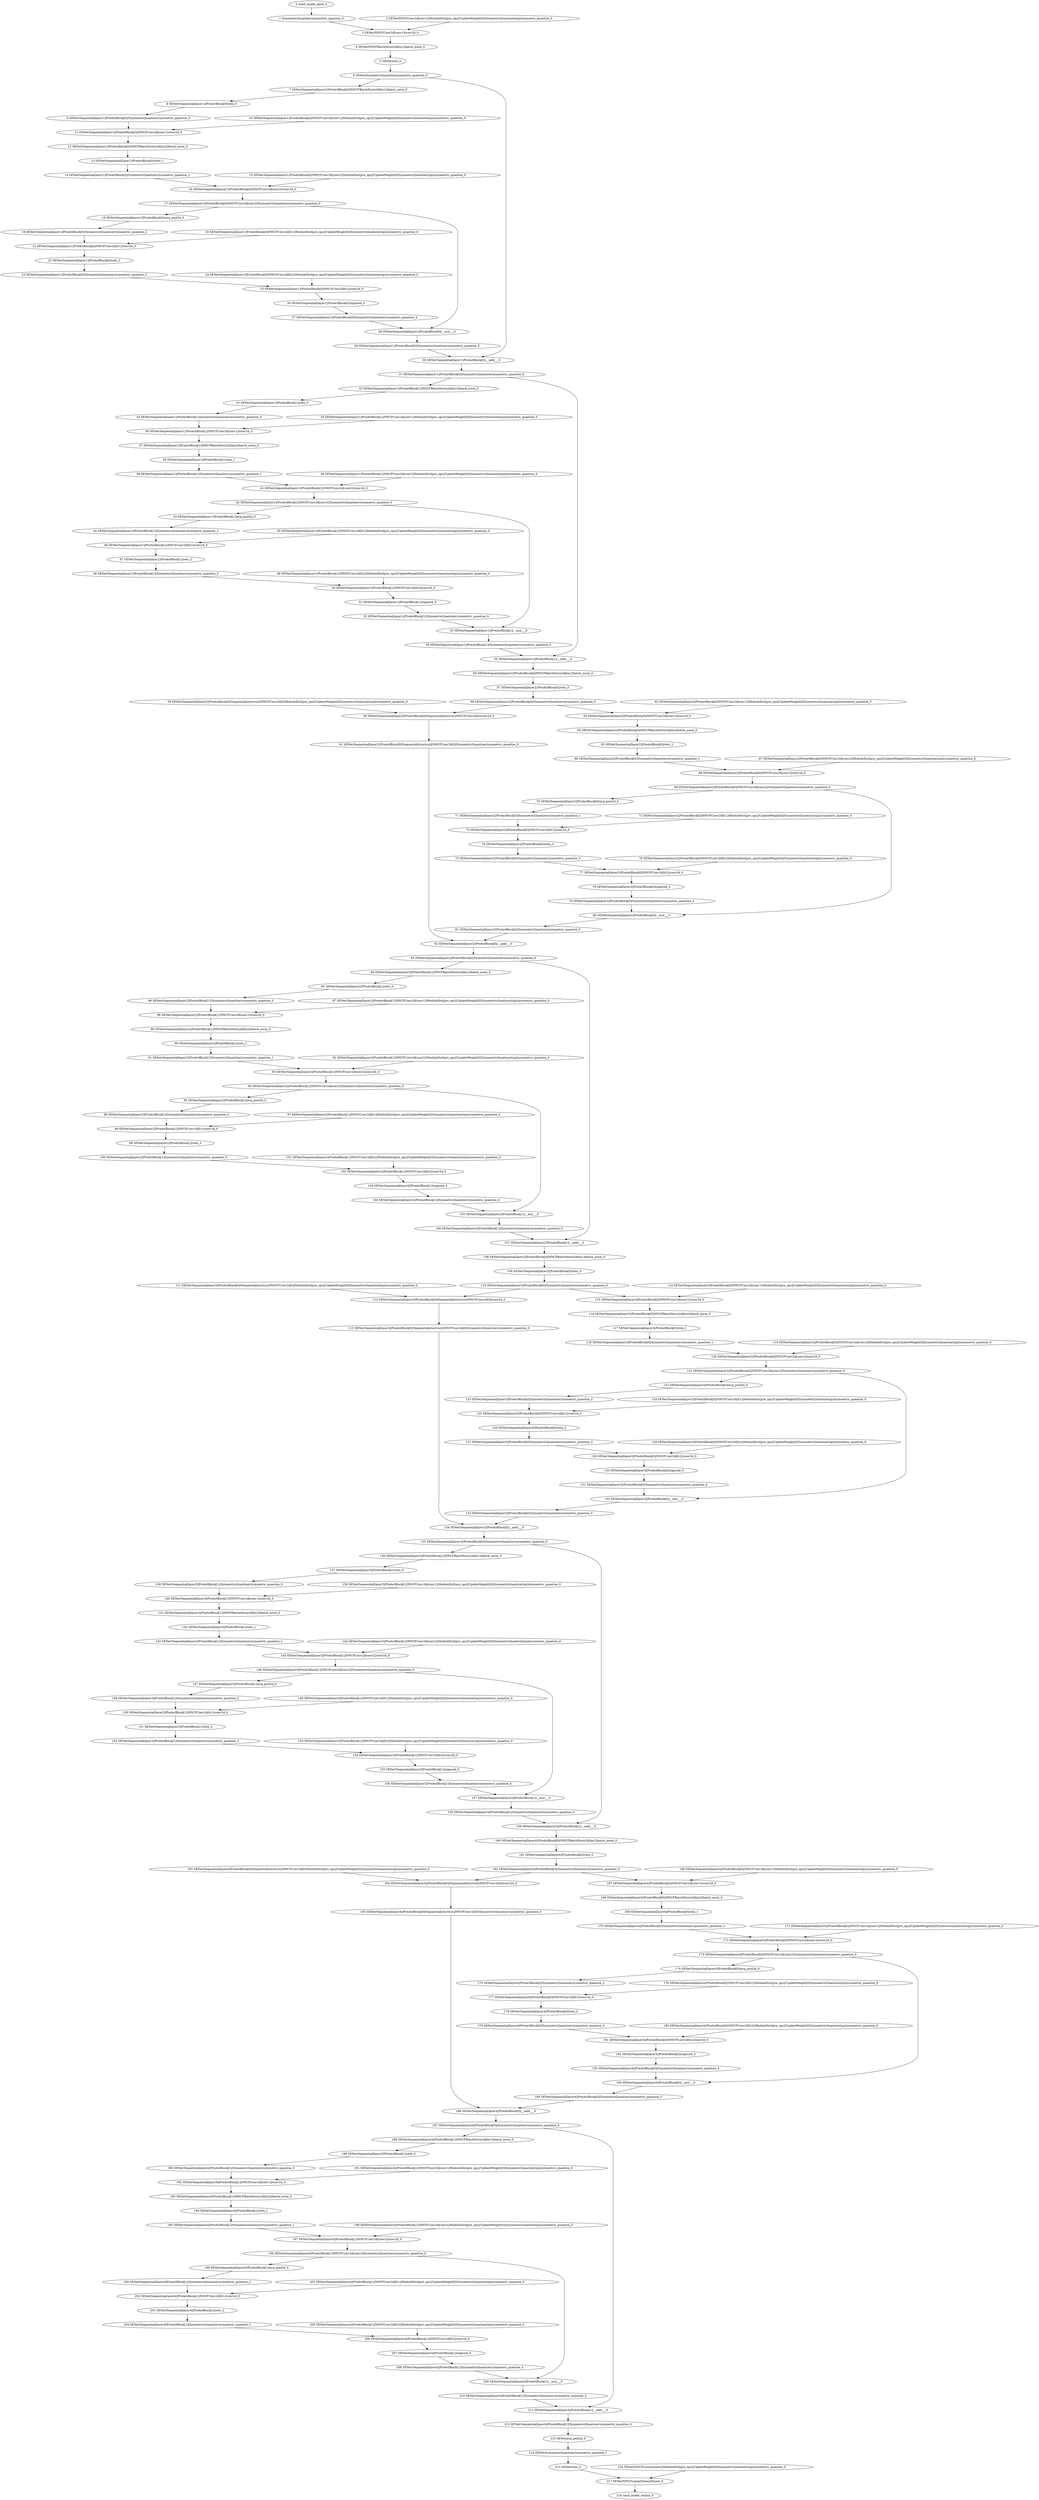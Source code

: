 strict digraph  {
"0 /nncf_model_input_0" [id=0, type=nncf_model_input];
"1 SymmetricQuantizer/symmetric_quantize_0" [id=1, type=symmetric_quantize];
"2 SENet/NNCFConv2d[conv1]/ModuleDict[pre_ops]/UpdateWeight[0]/SymmetricQuantizer[op]/symmetric_quantize_0" [id=2, type=symmetric_quantize];
"3 SENet/NNCFConv2d[conv1]/conv2d_0" [id=3, type=conv2d];
"4 SENet/NNCFBatchNorm2d[bn1]/batch_norm_0" [id=4, type=batch_norm];
"5 SENet/relu_0" [id=5, type=relu];
"6 SENet/SymmetricQuantizer/symmetric_quantize_0" [id=6, type=symmetric_quantize];
"7 SENet/Sequential[layer1]/PreActBlock[0]/NNCFBatchNorm2d[bn1]/batch_norm_0" [id=7, type=batch_norm];
"8 SENet/Sequential[layer1]/PreActBlock[0]/relu_0" [id=8, type=relu];
"9 SENet/Sequential[layer1]/PreActBlock[0]/SymmetricQuantizer/symmetric_quantize_0" [id=9, type=symmetric_quantize];
"10 SENet/Sequential[layer1]/PreActBlock[0]/NNCFConv2d[conv1]/ModuleDict[pre_ops]/UpdateWeight[0]/SymmetricQuantizer[op]/symmetric_quantize_0" [id=10, type=symmetric_quantize];
"11 SENet/Sequential[layer1]/PreActBlock[0]/NNCFConv2d[conv1]/conv2d_0" [id=11, type=conv2d];
"12 SENet/Sequential[layer1]/PreActBlock[0]/NNCFBatchNorm2d[bn2]/batch_norm_0" [id=12, type=batch_norm];
"13 SENet/Sequential[layer1]/PreActBlock[0]/relu_1" [id=13, type=relu];
"14 SENet/Sequential[layer1]/PreActBlock[0]/SymmetricQuantizer/symmetric_quantize_1" [id=14, type=symmetric_quantize];
"15 SENet/Sequential[layer1]/PreActBlock[0]/NNCFConv2d[conv2]/ModuleDict[pre_ops]/UpdateWeight[0]/SymmetricQuantizer[op]/symmetric_quantize_0" [id=15, type=symmetric_quantize];
"16 SENet/Sequential[layer1]/PreActBlock[0]/NNCFConv2d[conv2]/conv2d_0" [id=16, type=conv2d];
"17 SENet/Sequential[layer1]/PreActBlock[0]/NNCFConv2d[conv2]/SymmetricQuantizer/symmetric_quantize_0" [id=17, type=symmetric_quantize];
"18 SENet/Sequential[layer1]/PreActBlock[0]/avg_pool2d_0" [id=18, type=avg_pool2d];
"19 SENet/Sequential[layer1]/PreActBlock[0]/SymmetricQuantizer/symmetric_quantize_2" [id=19, type=symmetric_quantize];
"20 SENet/Sequential[layer1]/PreActBlock[0]/NNCFConv2d[fc1]/ModuleDict[pre_ops]/UpdateWeight[0]/SymmetricQuantizer[op]/symmetric_quantize_0" [id=20, type=symmetric_quantize];
"21 SENet/Sequential[layer1]/PreActBlock[0]/NNCFConv2d[fc1]/conv2d_0" [id=21, type=conv2d];
"22 SENet/Sequential[layer1]/PreActBlock[0]/relu_2" [id=22, type=relu];
"23 SENet/Sequential[layer1]/PreActBlock[0]/SymmetricQuantizer/symmetric_quantize_3" [id=23, type=symmetric_quantize];
"24 SENet/Sequential[layer1]/PreActBlock[0]/NNCFConv2d[fc2]/ModuleDict[pre_ops]/UpdateWeight[0]/SymmetricQuantizer[op]/symmetric_quantize_0" [id=24, type=symmetric_quantize];
"25 SENet/Sequential[layer1]/PreActBlock[0]/NNCFConv2d[fc2]/conv2d_0" [id=25, type=conv2d];
"26 SENet/Sequential[layer1]/PreActBlock[0]/sigmoid_0" [id=26, type=sigmoid];
"27 SENet/Sequential[layer1]/PreActBlock[0]/SymmetricQuantizer/symmetric_quantize_4" [id=27, type=symmetric_quantize];
"28 SENet/Sequential[layer1]/PreActBlock[0]/__mul___0" [id=28, type=__mul__];
"29 SENet/Sequential[layer1]/PreActBlock[0]/SymmetricQuantizer/symmetric_quantize_5" [id=29, type=symmetric_quantize];
"30 SENet/Sequential[layer1]/PreActBlock[0]/__iadd___0" [id=30, type=__iadd__];
"31 SENet/Sequential[layer1]/PreActBlock[0]/SymmetricQuantizer/symmetric_quantize_6" [id=31, type=symmetric_quantize];
"32 SENet/Sequential[layer1]/PreActBlock[1]/NNCFBatchNorm2d[bn1]/batch_norm_0" [id=32, type=batch_norm];
"33 SENet/Sequential[layer1]/PreActBlock[1]/relu_0" [id=33, type=relu];
"34 SENet/Sequential[layer1]/PreActBlock[1]/SymmetricQuantizer/symmetric_quantize_0" [id=34, type=symmetric_quantize];
"35 SENet/Sequential[layer1]/PreActBlock[1]/NNCFConv2d[conv1]/ModuleDict[pre_ops]/UpdateWeight[0]/SymmetricQuantizer[op]/symmetric_quantize_0" [id=35, type=symmetric_quantize];
"36 SENet/Sequential[layer1]/PreActBlock[1]/NNCFConv2d[conv1]/conv2d_0" [id=36, type=conv2d];
"37 SENet/Sequential[layer1]/PreActBlock[1]/NNCFBatchNorm2d[bn2]/batch_norm_0" [id=37, type=batch_norm];
"38 SENet/Sequential[layer1]/PreActBlock[1]/relu_1" [id=38, type=relu];
"39 SENet/Sequential[layer1]/PreActBlock[1]/SymmetricQuantizer/symmetric_quantize_1" [id=39, type=symmetric_quantize];
"40 SENet/Sequential[layer1]/PreActBlock[1]/NNCFConv2d[conv2]/ModuleDict[pre_ops]/UpdateWeight[0]/SymmetricQuantizer[op]/symmetric_quantize_0" [id=40, type=symmetric_quantize];
"41 SENet/Sequential[layer1]/PreActBlock[1]/NNCFConv2d[conv2]/conv2d_0" [id=41, type=conv2d];
"42 SENet/Sequential[layer1]/PreActBlock[1]/NNCFConv2d[conv2]/SymmetricQuantizer/symmetric_quantize_0" [id=42, type=symmetric_quantize];
"43 SENet/Sequential[layer1]/PreActBlock[1]/avg_pool2d_0" [id=43, type=avg_pool2d];
"44 SENet/Sequential[layer1]/PreActBlock[1]/SymmetricQuantizer/symmetric_quantize_2" [id=44, type=symmetric_quantize];
"45 SENet/Sequential[layer1]/PreActBlock[1]/NNCFConv2d[fc1]/ModuleDict[pre_ops]/UpdateWeight[0]/SymmetricQuantizer[op]/symmetric_quantize_0" [id=45, type=symmetric_quantize];
"46 SENet/Sequential[layer1]/PreActBlock[1]/NNCFConv2d[fc1]/conv2d_0" [id=46, type=conv2d];
"47 SENet/Sequential[layer1]/PreActBlock[1]/relu_2" [id=47, type=relu];
"48 SENet/Sequential[layer1]/PreActBlock[1]/SymmetricQuantizer/symmetric_quantize_3" [id=48, type=symmetric_quantize];
"49 SENet/Sequential[layer1]/PreActBlock[1]/NNCFConv2d[fc2]/ModuleDict[pre_ops]/UpdateWeight[0]/SymmetricQuantizer[op]/symmetric_quantize_0" [id=49, type=symmetric_quantize];
"50 SENet/Sequential[layer1]/PreActBlock[1]/NNCFConv2d[fc2]/conv2d_0" [id=50, type=conv2d];
"51 SENet/Sequential[layer1]/PreActBlock[1]/sigmoid_0" [id=51, type=sigmoid];
"52 SENet/Sequential[layer1]/PreActBlock[1]/SymmetricQuantizer/symmetric_quantize_4" [id=52, type=symmetric_quantize];
"53 SENet/Sequential[layer1]/PreActBlock[1]/__mul___0" [id=53, type=__mul__];
"54 SENet/Sequential[layer1]/PreActBlock[1]/SymmetricQuantizer/symmetric_quantize_5" [id=54, type=symmetric_quantize];
"55 SENet/Sequential[layer1]/PreActBlock[1]/__iadd___0" [id=55, type=__iadd__];
"56 SENet/Sequential[layer2]/PreActBlock[0]/NNCFBatchNorm2d[bn1]/batch_norm_0" [id=56, type=batch_norm];
"57 SENet/Sequential[layer2]/PreActBlock[0]/relu_0" [id=57, type=relu];
"58 SENet/Sequential[layer2]/PreActBlock[0]/SymmetricQuantizer/symmetric_quantize_0" [id=58, type=symmetric_quantize];
"59 SENet/Sequential[layer2]/PreActBlock[0]/Sequential[shortcut]/NNCFConv2d[0]/ModuleDict[pre_ops]/UpdateWeight[0]/SymmetricQuantizer[op]/symmetric_quantize_0" [id=59, type=symmetric_quantize];
"60 SENet/Sequential[layer2]/PreActBlock[0]/Sequential[shortcut]/NNCFConv2d[0]/conv2d_0" [id=60, type=conv2d];
"61 SENet/Sequential[layer2]/PreActBlock[0]/Sequential[shortcut]/NNCFConv2d[0]/SymmetricQuantizer/symmetric_quantize_0" [id=61, type=symmetric_quantize];
"62 SENet/Sequential[layer2]/PreActBlock[0]/NNCFConv2d[conv1]/ModuleDict[pre_ops]/UpdateWeight[0]/SymmetricQuantizer[op]/symmetric_quantize_0" [id=62, type=symmetric_quantize];
"63 SENet/Sequential[layer2]/PreActBlock[0]/NNCFConv2d[conv1]/conv2d_0" [id=63, type=conv2d];
"64 SENet/Sequential[layer2]/PreActBlock[0]/NNCFBatchNorm2d[bn2]/batch_norm_0" [id=64, type=batch_norm];
"65 SENet/Sequential[layer2]/PreActBlock[0]/relu_1" [id=65, type=relu];
"66 SENet/Sequential[layer2]/PreActBlock[0]/SymmetricQuantizer/symmetric_quantize_1" [id=66, type=symmetric_quantize];
"67 SENet/Sequential[layer2]/PreActBlock[0]/NNCFConv2d[conv2]/ModuleDict[pre_ops]/UpdateWeight[0]/SymmetricQuantizer[op]/symmetric_quantize_0" [id=67, type=symmetric_quantize];
"68 SENet/Sequential[layer2]/PreActBlock[0]/NNCFConv2d[conv2]/conv2d_0" [id=68, type=conv2d];
"69 SENet/Sequential[layer2]/PreActBlock[0]/NNCFConv2d[conv2]/SymmetricQuantizer/symmetric_quantize_0" [id=69, type=symmetric_quantize];
"70 SENet/Sequential[layer2]/PreActBlock[0]/avg_pool2d_0" [id=70, type=avg_pool2d];
"71 SENet/Sequential[layer2]/PreActBlock[0]/SymmetricQuantizer/symmetric_quantize_2" [id=71, type=symmetric_quantize];
"72 SENet/Sequential[layer2]/PreActBlock[0]/NNCFConv2d[fc1]/ModuleDict[pre_ops]/UpdateWeight[0]/SymmetricQuantizer[op]/symmetric_quantize_0" [id=72, type=symmetric_quantize];
"73 SENet/Sequential[layer2]/PreActBlock[0]/NNCFConv2d[fc1]/conv2d_0" [id=73, type=conv2d];
"74 SENet/Sequential[layer2]/PreActBlock[0]/relu_2" [id=74, type=relu];
"75 SENet/Sequential[layer2]/PreActBlock[0]/SymmetricQuantizer/symmetric_quantize_3" [id=75, type=symmetric_quantize];
"76 SENet/Sequential[layer2]/PreActBlock[0]/NNCFConv2d[fc2]/ModuleDict[pre_ops]/UpdateWeight[0]/SymmetricQuantizer[op]/symmetric_quantize_0" [id=76, type=symmetric_quantize];
"77 SENet/Sequential[layer2]/PreActBlock[0]/NNCFConv2d[fc2]/conv2d_0" [id=77, type=conv2d];
"78 SENet/Sequential[layer2]/PreActBlock[0]/sigmoid_0" [id=78, type=sigmoid];
"79 SENet/Sequential[layer2]/PreActBlock[0]/SymmetricQuantizer/symmetric_quantize_4" [id=79, type=symmetric_quantize];
"80 SENet/Sequential[layer2]/PreActBlock[0]/__mul___0" [id=80, type=__mul__];
"81 SENet/Sequential[layer2]/PreActBlock[0]/SymmetricQuantizer/symmetric_quantize_5" [id=81, type=symmetric_quantize];
"82 SENet/Sequential[layer2]/PreActBlock[0]/__iadd___0" [id=82, type=__iadd__];
"83 SENet/Sequential[layer2]/PreActBlock[0]/SymmetricQuantizer/symmetric_quantize_6" [id=83, type=symmetric_quantize];
"84 SENet/Sequential[layer2]/PreActBlock[1]/NNCFBatchNorm2d[bn1]/batch_norm_0" [id=84, type=batch_norm];
"85 SENet/Sequential[layer2]/PreActBlock[1]/relu_0" [id=85, type=relu];
"86 SENet/Sequential[layer2]/PreActBlock[1]/SymmetricQuantizer/symmetric_quantize_0" [id=86, type=symmetric_quantize];
"87 SENet/Sequential[layer2]/PreActBlock[1]/NNCFConv2d[conv1]/ModuleDict[pre_ops]/UpdateWeight[0]/SymmetricQuantizer[op]/symmetric_quantize_0" [id=87, type=symmetric_quantize];
"88 SENet/Sequential[layer2]/PreActBlock[1]/NNCFConv2d[conv1]/conv2d_0" [id=88, type=conv2d];
"89 SENet/Sequential[layer2]/PreActBlock[1]/NNCFBatchNorm2d[bn2]/batch_norm_0" [id=89, type=batch_norm];
"90 SENet/Sequential[layer2]/PreActBlock[1]/relu_1" [id=90, type=relu];
"91 SENet/Sequential[layer2]/PreActBlock[1]/SymmetricQuantizer/symmetric_quantize_1" [id=91, type=symmetric_quantize];
"92 SENet/Sequential[layer2]/PreActBlock[1]/NNCFConv2d[conv2]/ModuleDict[pre_ops]/UpdateWeight[0]/SymmetricQuantizer[op]/symmetric_quantize_0" [id=92, type=symmetric_quantize];
"93 SENet/Sequential[layer2]/PreActBlock[1]/NNCFConv2d[conv2]/conv2d_0" [id=93, type=conv2d];
"94 SENet/Sequential[layer2]/PreActBlock[1]/NNCFConv2d[conv2]/SymmetricQuantizer/symmetric_quantize_0" [id=94, type=symmetric_quantize];
"95 SENet/Sequential[layer2]/PreActBlock[1]/avg_pool2d_0" [id=95, type=avg_pool2d];
"96 SENet/Sequential[layer2]/PreActBlock[1]/SymmetricQuantizer/symmetric_quantize_2" [id=96, type=symmetric_quantize];
"97 SENet/Sequential[layer2]/PreActBlock[1]/NNCFConv2d[fc1]/ModuleDict[pre_ops]/UpdateWeight[0]/SymmetricQuantizer[op]/symmetric_quantize_0" [id=97, type=symmetric_quantize];
"98 SENet/Sequential[layer2]/PreActBlock[1]/NNCFConv2d[fc1]/conv2d_0" [id=98, type=conv2d];
"99 SENet/Sequential[layer2]/PreActBlock[1]/relu_2" [id=99, type=relu];
"100 SENet/Sequential[layer2]/PreActBlock[1]/SymmetricQuantizer/symmetric_quantize_3" [id=100, type=symmetric_quantize];
"101 SENet/Sequential[layer2]/PreActBlock[1]/NNCFConv2d[fc2]/ModuleDict[pre_ops]/UpdateWeight[0]/SymmetricQuantizer[op]/symmetric_quantize_0" [id=101, type=symmetric_quantize];
"102 SENet/Sequential[layer2]/PreActBlock[1]/NNCFConv2d[fc2]/conv2d_0" [id=102, type=conv2d];
"103 SENet/Sequential[layer2]/PreActBlock[1]/sigmoid_0" [id=103, type=sigmoid];
"104 SENet/Sequential[layer2]/PreActBlock[1]/SymmetricQuantizer/symmetric_quantize_4" [id=104, type=symmetric_quantize];
"105 SENet/Sequential[layer2]/PreActBlock[1]/__mul___0" [id=105, type=__mul__];
"106 SENet/Sequential[layer2]/PreActBlock[1]/SymmetricQuantizer/symmetric_quantize_5" [id=106, type=symmetric_quantize];
"107 SENet/Sequential[layer2]/PreActBlock[1]/__iadd___0" [id=107, type=__iadd__];
"108 SENet/Sequential[layer3]/PreActBlock[0]/NNCFBatchNorm2d[bn1]/batch_norm_0" [id=108, type=batch_norm];
"109 SENet/Sequential[layer3]/PreActBlock[0]/relu_0" [id=109, type=relu];
"110 SENet/Sequential[layer3]/PreActBlock[0]/SymmetricQuantizer/symmetric_quantize_0" [id=110, type=symmetric_quantize];
"111 SENet/Sequential[layer3]/PreActBlock[0]/Sequential[shortcut]/NNCFConv2d[0]/ModuleDict[pre_ops]/UpdateWeight[0]/SymmetricQuantizer[op]/symmetric_quantize_0" [id=111, type=symmetric_quantize];
"112 SENet/Sequential[layer3]/PreActBlock[0]/Sequential[shortcut]/NNCFConv2d[0]/conv2d_0" [id=112, type=conv2d];
"113 SENet/Sequential[layer3]/PreActBlock[0]/Sequential[shortcut]/NNCFConv2d[0]/SymmetricQuantizer/symmetric_quantize_0" [id=113, type=symmetric_quantize];
"114 SENet/Sequential[layer3]/PreActBlock[0]/NNCFConv2d[conv1]/ModuleDict[pre_ops]/UpdateWeight[0]/SymmetricQuantizer[op]/symmetric_quantize_0" [id=114, type=symmetric_quantize];
"115 SENet/Sequential[layer3]/PreActBlock[0]/NNCFConv2d[conv1]/conv2d_0" [id=115, type=conv2d];
"116 SENet/Sequential[layer3]/PreActBlock[0]/NNCFBatchNorm2d[bn2]/batch_norm_0" [id=116, type=batch_norm];
"117 SENet/Sequential[layer3]/PreActBlock[0]/relu_1" [id=117, type=relu];
"118 SENet/Sequential[layer3]/PreActBlock[0]/SymmetricQuantizer/symmetric_quantize_1" [id=118, type=symmetric_quantize];
"119 SENet/Sequential[layer3]/PreActBlock[0]/NNCFConv2d[conv2]/ModuleDict[pre_ops]/UpdateWeight[0]/SymmetricQuantizer[op]/symmetric_quantize_0" [id=119, type=symmetric_quantize];
"120 SENet/Sequential[layer3]/PreActBlock[0]/NNCFConv2d[conv2]/conv2d_0" [id=120, type=conv2d];
"121 SENet/Sequential[layer3]/PreActBlock[0]/NNCFConv2d[conv2]/SymmetricQuantizer/symmetric_quantize_0" [id=121, type=symmetric_quantize];
"122 SENet/Sequential[layer3]/PreActBlock[0]/avg_pool2d_0" [id=122, type=avg_pool2d];
"123 SENet/Sequential[layer3]/PreActBlock[0]/SymmetricQuantizer/symmetric_quantize_2" [id=123, type=symmetric_quantize];
"124 SENet/Sequential[layer3]/PreActBlock[0]/NNCFConv2d[fc1]/ModuleDict[pre_ops]/UpdateWeight[0]/SymmetricQuantizer[op]/symmetric_quantize_0" [id=124, type=symmetric_quantize];
"125 SENet/Sequential[layer3]/PreActBlock[0]/NNCFConv2d[fc1]/conv2d_0" [id=125, type=conv2d];
"126 SENet/Sequential[layer3]/PreActBlock[0]/relu_2" [id=126, type=relu];
"127 SENet/Sequential[layer3]/PreActBlock[0]/SymmetricQuantizer/symmetric_quantize_3" [id=127, type=symmetric_quantize];
"128 SENet/Sequential[layer3]/PreActBlock[0]/NNCFConv2d[fc2]/ModuleDict[pre_ops]/UpdateWeight[0]/SymmetricQuantizer[op]/symmetric_quantize_0" [id=128, type=symmetric_quantize];
"129 SENet/Sequential[layer3]/PreActBlock[0]/NNCFConv2d[fc2]/conv2d_0" [id=129, type=conv2d];
"130 SENet/Sequential[layer3]/PreActBlock[0]/sigmoid_0" [id=130, type=sigmoid];
"131 SENet/Sequential[layer3]/PreActBlock[0]/SymmetricQuantizer/symmetric_quantize_4" [id=131, type=symmetric_quantize];
"132 SENet/Sequential[layer3]/PreActBlock[0]/__mul___0" [id=132, type=__mul__];
"133 SENet/Sequential[layer3]/PreActBlock[0]/SymmetricQuantizer/symmetric_quantize_5" [id=133, type=symmetric_quantize];
"134 SENet/Sequential[layer3]/PreActBlock[0]/__iadd___0" [id=134, type=__iadd__];
"135 SENet/Sequential[layer3]/PreActBlock[0]/SymmetricQuantizer/symmetric_quantize_6" [id=135, type=symmetric_quantize];
"136 SENet/Sequential[layer3]/PreActBlock[1]/NNCFBatchNorm2d[bn1]/batch_norm_0" [id=136, type=batch_norm];
"137 SENet/Sequential[layer3]/PreActBlock[1]/relu_0" [id=137, type=relu];
"138 SENet/Sequential[layer3]/PreActBlock[1]/SymmetricQuantizer/symmetric_quantize_0" [id=138, type=symmetric_quantize];
"139 SENet/Sequential[layer3]/PreActBlock[1]/NNCFConv2d[conv1]/ModuleDict[pre_ops]/UpdateWeight[0]/SymmetricQuantizer[op]/symmetric_quantize_0" [id=139, type=symmetric_quantize];
"140 SENet/Sequential[layer3]/PreActBlock[1]/NNCFConv2d[conv1]/conv2d_0" [id=140, type=conv2d];
"141 SENet/Sequential[layer3]/PreActBlock[1]/NNCFBatchNorm2d[bn2]/batch_norm_0" [id=141, type=batch_norm];
"142 SENet/Sequential[layer3]/PreActBlock[1]/relu_1" [id=142, type=relu];
"143 SENet/Sequential[layer3]/PreActBlock[1]/SymmetricQuantizer/symmetric_quantize_1" [id=143, type=symmetric_quantize];
"144 SENet/Sequential[layer3]/PreActBlock[1]/NNCFConv2d[conv2]/ModuleDict[pre_ops]/UpdateWeight[0]/SymmetricQuantizer[op]/symmetric_quantize_0" [id=144, type=symmetric_quantize];
"145 SENet/Sequential[layer3]/PreActBlock[1]/NNCFConv2d[conv2]/conv2d_0" [id=145, type=conv2d];
"146 SENet/Sequential[layer3]/PreActBlock[1]/NNCFConv2d[conv2]/SymmetricQuantizer/symmetric_quantize_0" [id=146, type=symmetric_quantize];
"147 SENet/Sequential[layer3]/PreActBlock[1]/avg_pool2d_0" [id=147, type=avg_pool2d];
"148 SENet/Sequential[layer3]/PreActBlock[1]/SymmetricQuantizer/symmetric_quantize_2" [id=148, type=symmetric_quantize];
"149 SENet/Sequential[layer3]/PreActBlock[1]/NNCFConv2d[fc1]/ModuleDict[pre_ops]/UpdateWeight[0]/SymmetricQuantizer[op]/symmetric_quantize_0" [id=149, type=symmetric_quantize];
"150 SENet/Sequential[layer3]/PreActBlock[1]/NNCFConv2d[fc1]/conv2d_0" [id=150, type=conv2d];
"151 SENet/Sequential[layer3]/PreActBlock[1]/relu_2" [id=151, type=relu];
"152 SENet/Sequential[layer3]/PreActBlock[1]/SymmetricQuantizer/symmetric_quantize_3" [id=152, type=symmetric_quantize];
"153 SENet/Sequential[layer3]/PreActBlock[1]/NNCFConv2d[fc2]/ModuleDict[pre_ops]/UpdateWeight[0]/SymmetricQuantizer[op]/symmetric_quantize_0" [id=153, type=symmetric_quantize];
"154 SENet/Sequential[layer3]/PreActBlock[1]/NNCFConv2d[fc2]/conv2d_0" [id=154, type=conv2d];
"155 SENet/Sequential[layer3]/PreActBlock[1]/sigmoid_0" [id=155, type=sigmoid];
"156 SENet/Sequential[layer3]/PreActBlock[1]/SymmetricQuantizer/symmetric_quantize_4" [id=156, type=symmetric_quantize];
"157 SENet/Sequential[layer3]/PreActBlock[1]/__mul___0" [id=157, type=__mul__];
"158 SENet/Sequential[layer3]/PreActBlock[1]/SymmetricQuantizer/symmetric_quantize_5" [id=158, type=symmetric_quantize];
"159 SENet/Sequential[layer3]/PreActBlock[1]/__iadd___0" [id=159, type=__iadd__];
"160 SENet/Sequential[layer4]/PreActBlock[0]/NNCFBatchNorm2d[bn1]/batch_norm_0" [id=160, type=batch_norm];
"161 SENet/Sequential[layer4]/PreActBlock[0]/relu_0" [id=161, type=relu];
"162 SENet/Sequential[layer4]/PreActBlock[0]/SymmetricQuantizer/symmetric_quantize_0" [id=162, type=symmetric_quantize];
"163 SENet/Sequential[layer4]/PreActBlock[0]/Sequential[shortcut]/NNCFConv2d[0]/ModuleDict[pre_ops]/UpdateWeight[0]/SymmetricQuantizer[op]/symmetric_quantize_0" [id=163, type=symmetric_quantize];
"164 SENet/Sequential[layer4]/PreActBlock[0]/Sequential[shortcut]/NNCFConv2d[0]/conv2d_0" [id=164, type=conv2d];
"165 SENet/Sequential[layer4]/PreActBlock[0]/Sequential[shortcut]/NNCFConv2d[0]/SymmetricQuantizer/symmetric_quantize_0" [id=165, type=symmetric_quantize];
"166 SENet/Sequential[layer4]/PreActBlock[0]/NNCFConv2d[conv1]/ModuleDict[pre_ops]/UpdateWeight[0]/SymmetricQuantizer[op]/symmetric_quantize_0" [id=166, type=symmetric_quantize];
"167 SENet/Sequential[layer4]/PreActBlock[0]/NNCFConv2d[conv1]/conv2d_0" [id=167, type=conv2d];
"168 SENet/Sequential[layer4]/PreActBlock[0]/NNCFBatchNorm2d[bn2]/batch_norm_0" [id=168, type=batch_norm];
"169 SENet/Sequential[layer4]/PreActBlock[0]/relu_1" [id=169, type=relu];
"170 SENet/Sequential[layer4]/PreActBlock[0]/SymmetricQuantizer/symmetric_quantize_1" [id=170, type=symmetric_quantize];
"171 SENet/Sequential[layer4]/PreActBlock[0]/NNCFConv2d[conv2]/ModuleDict[pre_ops]/UpdateWeight[0]/SymmetricQuantizer[op]/symmetric_quantize_0" [id=171, type=symmetric_quantize];
"172 SENet/Sequential[layer4]/PreActBlock[0]/NNCFConv2d[conv2]/conv2d_0" [id=172, type=conv2d];
"173 SENet/Sequential[layer4]/PreActBlock[0]/NNCFConv2d[conv2]/SymmetricQuantizer/symmetric_quantize_0" [id=173, type=symmetric_quantize];
"174 SENet/Sequential[layer4]/PreActBlock[0]/avg_pool2d_0" [id=174, type=avg_pool2d];
"175 SENet/Sequential[layer4]/PreActBlock[0]/SymmetricQuantizer/symmetric_quantize_2" [id=175, type=symmetric_quantize];
"176 SENet/Sequential[layer4]/PreActBlock[0]/NNCFConv2d[fc1]/ModuleDict[pre_ops]/UpdateWeight[0]/SymmetricQuantizer[op]/symmetric_quantize_0" [id=176, type=symmetric_quantize];
"177 SENet/Sequential[layer4]/PreActBlock[0]/NNCFConv2d[fc1]/conv2d_0" [id=177, type=conv2d];
"178 SENet/Sequential[layer4]/PreActBlock[0]/relu_2" [id=178, type=relu];
"179 SENet/Sequential[layer4]/PreActBlock[0]/SymmetricQuantizer/symmetric_quantize_3" [id=179, type=symmetric_quantize];
"180 SENet/Sequential[layer4]/PreActBlock[0]/NNCFConv2d[fc2]/ModuleDict[pre_ops]/UpdateWeight[0]/SymmetricQuantizer[op]/symmetric_quantize_0" [id=180, type=symmetric_quantize];
"181 SENet/Sequential[layer4]/PreActBlock[0]/NNCFConv2d[fc2]/conv2d_0" [id=181, type=conv2d];
"182 SENet/Sequential[layer4]/PreActBlock[0]/sigmoid_0" [id=182, type=sigmoid];
"183 SENet/Sequential[layer4]/PreActBlock[0]/SymmetricQuantizer/symmetric_quantize_4" [id=183, type=symmetric_quantize];
"184 SENet/Sequential[layer4]/PreActBlock[0]/__mul___0" [id=184, type=__mul__];
"185 SENet/Sequential[layer4]/PreActBlock[0]/SymmetricQuantizer/symmetric_quantize_5" [id=185, type=symmetric_quantize];
"186 SENet/Sequential[layer4]/PreActBlock[0]/__iadd___0" [id=186, type=__iadd__];
"187 SENet/Sequential[layer4]/PreActBlock[0]/SymmetricQuantizer/symmetric_quantize_6" [id=187, type=symmetric_quantize];
"188 SENet/Sequential[layer4]/PreActBlock[1]/NNCFBatchNorm2d[bn1]/batch_norm_0" [id=188, type=batch_norm];
"189 SENet/Sequential[layer4]/PreActBlock[1]/relu_0" [id=189, type=relu];
"190 SENet/Sequential[layer4]/PreActBlock[1]/SymmetricQuantizer/symmetric_quantize_0" [id=190, type=symmetric_quantize];
"191 SENet/Sequential[layer4]/PreActBlock[1]/NNCFConv2d[conv1]/ModuleDict[pre_ops]/UpdateWeight[0]/SymmetricQuantizer[op]/symmetric_quantize_0" [id=191, type=symmetric_quantize];
"192 SENet/Sequential[layer4]/PreActBlock[1]/NNCFConv2d[conv1]/conv2d_0" [id=192, type=conv2d];
"193 SENet/Sequential[layer4]/PreActBlock[1]/NNCFBatchNorm2d[bn2]/batch_norm_0" [id=193, type=batch_norm];
"194 SENet/Sequential[layer4]/PreActBlock[1]/relu_1" [id=194, type=relu];
"195 SENet/Sequential[layer4]/PreActBlock[1]/SymmetricQuantizer/symmetric_quantize_1" [id=195, type=symmetric_quantize];
"196 SENet/Sequential[layer4]/PreActBlock[1]/NNCFConv2d[conv2]/ModuleDict[pre_ops]/UpdateWeight[0]/SymmetricQuantizer[op]/symmetric_quantize_0" [id=196, type=symmetric_quantize];
"197 SENet/Sequential[layer4]/PreActBlock[1]/NNCFConv2d[conv2]/conv2d_0" [id=197, type=conv2d];
"198 SENet/Sequential[layer4]/PreActBlock[1]/NNCFConv2d[conv2]/SymmetricQuantizer/symmetric_quantize_0" [id=198, type=symmetric_quantize];
"199 SENet/Sequential[layer4]/PreActBlock[1]/avg_pool2d_0" [id=199, type=avg_pool2d];
"200 SENet/Sequential[layer4]/PreActBlock[1]/SymmetricQuantizer/symmetric_quantize_2" [id=200, type=symmetric_quantize];
"201 SENet/Sequential[layer4]/PreActBlock[1]/NNCFConv2d[fc1]/ModuleDict[pre_ops]/UpdateWeight[0]/SymmetricQuantizer[op]/symmetric_quantize_0" [id=201, type=symmetric_quantize];
"202 SENet/Sequential[layer4]/PreActBlock[1]/NNCFConv2d[fc1]/conv2d_0" [id=202, type=conv2d];
"203 SENet/Sequential[layer4]/PreActBlock[1]/relu_2" [id=203, type=relu];
"204 SENet/Sequential[layer4]/PreActBlock[1]/SymmetricQuantizer/symmetric_quantize_3" [id=204, type=symmetric_quantize];
"205 SENet/Sequential[layer4]/PreActBlock[1]/NNCFConv2d[fc2]/ModuleDict[pre_ops]/UpdateWeight[0]/SymmetricQuantizer[op]/symmetric_quantize_0" [id=205, type=symmetric_quantize];
"206 SENet/Sequential[layer4]/PreActBlock[1]/NNCFConv2d[fc2]/conv2d_0" [id=206, type=conv2d];
"207 SENet/Sequential[layer4]/PreActBlock[1]/sigmoid_0" [id=207, type=sigmoid];
"208 SENet/Sequential[layer4]/PreActBlock[1]/SymmetricQuantizer/symmetric_quantize_4" [id=208, type=symmetric_quantize];
"209 SENet/Sequential[layer4]/PreActBlock[1]/__mul___0" [id=209, type=__mul__];
"210 SENet/Sequential[layer4]/PreActBlock[1]/SymmetricQuantizer/symmetric_quantize_5" [id=210, type=symmetric_quantize];
"211 SENet/Sequential[layer4]/PreActBlock[1]/__iadd___0" [id=211, type=__iadd__];
"212 SENet/Sequential[layer4]/PreActBlock[1]/SymmetricQuantizer/symmetric_quantize_6" [id=212, type=symmetric_quantize];
"213 SENet/avg_pool2d_0" [id=213, type=avg_pool2d];
"214 SENet/SymmetricQuantizer/symmetric_quantize_1" [id=214, type=symmetric_quantize];
"215 SENet/view_0" [id=215, type=view];
"216 SENet/NNCFLinear[linear]/ModuleDict[pre_ops]/UpdateWeight[0]/SymmetricQuantizer[op]/symmetric_quantize_0" [id=216, type=symmetric_quantize];
"217 SENet/NNCFLinear[linear]/linear_0" [id=217, type=linear];
"218 /nncf_model_output_0" [id=218, type=nncf_model_output];
"0 /nncf_model_input_0" -> "1 SymmetricQuantizer/symmetric_quantize_0";
"1 SymmetricQuantizer/symmetric_quantize_0" -> "3 SENet/NNCFConv2d[conv1]/conv2d_0";
"2 SENet/NNCFConv2d[conv1]/ModuleDict[pre_ops]/UpdateWeight[0]/SymmetricQuantizer[op]/symmetric_quantize_0" -> "3 SENet/NNCFConv2d[conv1]/conv2d_0";
"3 SENet/NNCFConv2d[conv1]/conv2d_0" -> "4 SENet/NNCFBatchNorm2d[bn1]/batch_norm_0";
"4 SENet/NNCFBatchNorm2d[bn1]/batch_norm_0" -> "5 SENet/relu_0";
"5 SENet/relu_0" -> "6 SENet/SymmetricQuantizer/symmetric_quantize_0";
"6 SENet/SymmetricQuantizer/symmetric_quantize_0" -> "7 SENet/Sequential[layer1]/PreActBlock[0]/NNCFBatchNorm2d[bn1]/batch_norm_0";
"6 SENet/SymmetricQuantizer/symmetric_quantize_0" -> "30 SENet/Sequential[layer1]/PreActBlock[0]/__iadd___0";
"7 SENet/Sequential[layer1]/PreActBlock[0]/NNCFBatchNorm2d[bn1]/batch_norm_0" -> "8 SENet/Sequential[layer1]/PreActBlock[0]/relu_0";
"8 SENet/Sequential[layer1]/PreActBlock[0]/relu_0" -> "9 SENet/Sequential[layer1]/PreActBlock[0]/SymmetricQuantizer/symmetric_quantize_0";
"9 SENet/Sequential[layer1]/PreActBlock[0]/SymmetricQuantizer/symmetric_quantize_0" -> "11 SENet/Sequential[layer1]/PreActBlock[0]/NNCFConv2d[conv1]/conv2d_0";
"10 SENet/Sequential[layer1]/PreActBlock[0]/NNCFConv2d[conv1]/ModuleDict[pre_ops]/UpdateWeight[0]/SymmetricQuantizer[op]/symmetric_quantize_0" -> "11 SENet/Sequential[layer1]/PreActBlock[0]/NNCFConv2d[conv1]/conv2d_0";
"11 SENet/Sequential[layer1]/PreActBlock[0]/NNCFConv2d[conv1]/conv2d_0" -> "12 SENet/Sequential[layer1]/PreActBlock[0]/NNCFBatchNorm2d[bn2]/batch_norm_0";
"12 SENet/Sequential[layer1]/PreActBlock[0]/NNCFBatchNorm2d[bn2]/batch_norm_0" -> "13 SENet/Sequential[layer1]/PreActBlock[0]/relu_1";
"13 SENet/Sequential[layer1]/PreActBlock[0]/relu_1" -> "14 SENet/Sequential[layer1]/PreActBlock[0]/SymmetricQuantizer/symmetric_quantize_1";
"14 SENet/Sequential[layer1]/PreActBlock[0]/SymmetricQuantizer/symmetric_quantize_1" -> "16 SENet/Sequential[layer1]/PreActBlock[0]/NNCFConv2d[conv2]/conv2d_0";
"15 SENet/Sequential[layer1]/PreActBlock[0]/NNCFConv2d[conv2]/ModuleDict[pre_ops]/UpdateWeight[0]/SymmetricQuantizer[op]/symmetric_quantize_0" -> "16 SENet/Sequential[layer1]/PreActBlock[0]/NNCFConv2d[conv2]/conv2d_0";
"16 SENet/Sequential[layer1]/PreActBlock[0]/NNCFConv2d[conv2]/conv2d_0" -> "17 SENet/Sequential[layer1]/PreActBlock[0]/NNCFConv2d[conv2]/SymmetricQuantizer/symmetric_quantize_0";
"17 SENet/Sequential[layer1]/PreActBlock[0]/NNCFConv2d[conv2]/SymmetricQuantizer/symmetric_quantize_0" -> "18 SENet/Sequential[layer1]/PreActBlock[0]/avg_pool2d_0";
"17 SENet/Sequential[layer1]/PreActBlock[0]/NNCFConv2d[conv2]/SymmetricQuantizer/symmetric_quantize_0" -> "28 SENet/Sequential[layer1]/PreActBlock[0]/__mul___0";
"18 SENet/Sequential[layer1]/PreActBlock[0]/avg_pool2d_0" -> "19 SENet/Sequential[layer1]/PreActBlock[0]/SymmetricQuantizer/symmetric_quantize_2";
"19 SENet/Sequential[layer1]/PreActBlock[0]/SymmetricQuantizer/symmetric_quantize_2" -> "21 SENet/Sequential[layer1]/PreActBlock[0]/NNCFConv2d[fc1]/conv2d_0";
"20 SENet/Sequential[layer1]/PreActBlock[0]/NNCFConv2d[fc1]/ModuleDict[pre_ops]/UpdateWeight[0]/SymmetricQuantizer[op]/symmetric_quantize_0" -> "21 SENet/Sequential[layer1]/PreActBlock[0]/NNCFConv2d[fc1]/conv2d_0";
"21 SENet/Sequential[layer1]/PreActBlock[0]/NNCFConv2d[fc1]/conv2d_0" -> "22 SENet/Sequential[layer1]/PreActBlock[0]/relu_2";
"22 SENet/Sequential[layer1]/PreActBlock[0]/relu_2" -> "23 SENet/Sequential[layer1]/PreActBlock[0]/SymmetricQuantizer/symmetric_quantize_3";
"23 SENet/Sequential[layer1]/PreActBlock[0]/SymmetricQuantizer/symmetric_quantize_3" -> "25 SENet/Sequential[layer1]/PreActBlock[0]/NNCFConv2d[fc2]/conv2d_0";
"24 SENet/Sequential[layer1]/PreActBlock[0]/NNCFConv2d[fc2]/ModuleDict[pre_ops]/UpdateWeight[0]/SymmetricQuantizer[op]/symmetric_quantize_0" -> "25 SENet/Sequential[layer1]/PreActBlock[0]/NNCFConv2d[fc2]/conv2d_0";
"25 SENet/Sequential[layer1]/PreActBlock[0]/NNCFConv2d[fc2]/conv2d_0" -> "26 SENet/Sequential[layer1]/PreActBlock[0]/sigmoid_0";
"26 SENet/Sequential[layer1]/PreActBlock[0]/sigmoid_0" -> "27 SENet/Sequential[layer1]/PreActBlock[0]/SymmetricQuantizer/symmetric_quantize_4";
"27 SENet/Sequential[layer1]/PreActBlock[0]/SymmetricQuantizer/symmetric_quantize_4" -> "28 SENet/Sequential[layer1]/PreActBlock[0]/__mul___0";
"28 SENet/Sequential[layer1]/PreActBlock[0]/__mul___0" -> "29 SENet/Sequential[layer1]/PreActBlock[0]/SymmetricQuantizer/symmetric_quantize_5";
"29 SENet/Sequential[layer1]/PreActBlock[0]/SymmetricQuantizer/symmetric_quantize_5" -> "30 SENet/Sequential[layer1]/PreActBlock[0]/__iadd___0";
"30 SENet/Sequential[layer1]/PreActBlock[0]/__iadd___0" -> "31 SENet/Sequential[layer1]/PreActBlock[0]/SymmetricQuantizer/symmetric_quantize_6";
"31 SENet/Sequential[layer1]/PreActBlock[0]/SymmetricQuantizer/symmetric_quantize_6" -> "32 SENet/Sequential[layer1]/PreActBlock[1]/NNCFBatchNorm2d[bn1]/batch_norm_0";
"31 SENet/Sequential[layer1]/PreActBlock[0]/SymmetricQuantizer/symmetric_quantize_6" -> "55 SENet/Sequential[layer1]/PreActBlock[1]/__iadd___0";
"32 SENet/Sequential[layer1]/PreActBlock[1]/NNCFBatchNorm2d[bn1]/batch_norm_0" -> "33 SENet/Sequential[layer1]/PreActBlock[1]/relu_0";
"33 SENet/Sequential[layer1]/PreActBlock[1]/relu_0" -> "34 SENet/Sequential[layer1]/PreActBlock[1]/SymmetricQuantizer/symmetric_quantize_0";
"34 SENet/Sequential[layer1]/PreActBlock[1]/SymmetricQuantizer/symmetric_quantize_0" -> "36 SENet/Sequential[layer1]/PreActBlock[1]/NNCFConv2d[conv1]/conv2d_0";
"35 SENet/Sequential[layer1]/PreActBlock[1]/NNCFConv2d[conv1]/ModuleDict[pre_ops]/UpdateWeight[0]/SymmetricQuantizer[op]/symmetric_quantize_0" -> "36 SENet/Sequential[layer1]/PreActBlock[1]/NNCFConv2d[conv1]/conv2d_0";
"36 SENet/Sequential[layer1]/PreActBlock[1]/NNCFConv2d[conv1]/conv2d_0" -> "37 SENet/Sequential[layer1]/PreActBlock[1]/NNCFBatchNorm2d[bn2]/batch_norm_0";
"37 SENet/Sequential[layer1]/PreActBlock[1]/NNCFBatchNorm2d[bn2]/batch_norm_0" -> "38 SENet/Sequential[layer1]/PreActBlock[1]/relu_1";
"38 SENet/Sequential[layer1]/PreActBlock[1]/relu_1" -> "39 SENet/Sequential[layer1]/PreActBlock[1]/SymmetricQuantizer/symmetric_quantize_1";
"39 SENet/Sequential[layer1]/PreActBlock[1]/SymmetricQuantizer/symmetric_quantize_1" -> "41 SENet/Sequential[layer1]/PreActBlock[1]/NNCFConv2d[conv2]/conv2d_0";
"40 SENet/Sequential[layer1]/PreActBlock[1]/NNCFConv2d[conv2]/ModuleDict[pre_ops]/UpdateWeight[0]/SymmetricQuantizer[op]/symmetric_quantize_0" -> "41 SENet/Sequential[layer1]/PreActBlock[1]/NNCFConv2d[conv2]/conv2d_0";
"41 SENet/Sequential[layer1]/PreActBlock[1]/NNCFConv2d[conv2]/conv2d_0" -> "42 SENet/Sequential[layer1]/PreActBlock[1]/NNCFConv2d[conv2]/SymmetricQuantizer/symmetric_quantize_0";
"42 SENet/Sequential[layer1]/PreActBlock[1]/NNCFConv2d[conv2]/SymmetricQuantizer/symmetric_quantize_0" -> "43 SENet/Sequential[layer1]/PreActBlock[1]/avg_pool2d_0";
"42 SENet/Sequential[layer1]/PreActBlock[1]/NNCFConv2d[conv2]/SymmetricQuantizer/symmetric_quantize_0" -> "53 SENet/Sequential[layer1]/PreActBlock[1]/__mul___0";
"43 SENet/Sequential[layer1]/PreActBlock[1]/avg_pool2d_0" -> "44 SENet/Sequential[layer1]/PreActBlock[1]/SymmetricQuantizer/symmetric_quantize_2";
"44 SENet/Sequential[layer1]/PreActBlock[1]/SymmetricQuantizer/symmetric_quantize_2" -> "46 SENet/Sequential[layer1]/PreActBlock[1]/NNCFConv2d[fc1]/conv2d_0";
"45 SENet/Sequential[layer1]/PreActBlock[1]/NNCFConv2d[fc1]/ModuleDict[pre_ops]/UpdateWeight[0]/SymmetricQuantizer[op]/symmetric_quantize_0" -> "46 SENet/Sequential[layer1]/PreActBlock[1]/NNCFConv2d[fc1]/conv2d_0";
"46 SENet/Sequential[layer1]/PreActBlock[1]/NNCFConv2d[fc1]/conv2d_0" -> "47 SENet/Sequential[layer1]/PreActBlock[1]/relu_2";
"47 SENet/Sequential[layer1]/PreActBlock[1]/relu_2" -> "48 SENet/Sequential[layer1]/PreActBlock[1]/SymmetricQuantizer/symmetric_quantize_3";
"48 SENet/Sequential[layer1]/PreActBlock[1]/SymmetricQuantizer/symmetric_quantize_3" -> "50 SENet/Sequential[layer1]/PreActBlock[1]/NNCFConv2d[fc2]/conv2d_0";
"49 SENet/Sequential[layer1]/PreActBlock[1]/NNCFConv2d[fc2]/ModuleDict[pre_ops]/UpdateWeight[0]/SymmetricQuantizer[op]/symmetric_quantize_0" -> "50 SENet/Sequential[layer1]/PreActBlock[1]/NNCFConv2d[fc2]/conv2d_0";
"50 SENet/Sequential[layer1]/PreActBlock[1]/NNCFConv2d[fc2]/conv2d_0" -> "51 SENet/Sequential[layer1]/PreActBlock[1]/sigmoid_0";
"51 SENet/Sequential[layer1]/PreActBlock[1]/sigmoid_0" -> "52 SENet/Sequential[layer1]/PreActBlock[1]/SymmetricQuantizer/symmetric_quantize_4";
"52 SENet/Sequential[layer1]/PreActBlock[1]/SymmetricQuantizer/symmetric_quantize_4" -> "53 SENet/Sequential[layer1]/PreActBlock[1]/__mul___0";
"53 SENet/Sequential[layer1]/PreActBlock[1]/__mul___0" -> "54 SENet/Sequential[layer1]/PreActBlock[1]/SymmetricQuantizer/symmetric_quantize_5";
"54 SENet/Sequential[layer1]/PreActBlock[1]/SymmetricQuantizer/symmetric_quantize_5" -> "55 SENet/Sequential[layer1]/PreActBlock[1]/__iadd___0";
"55 SENet/Sequential[layer1]/PreActBlock[1]/__iadd___0" -> "56 SENet/Sequential[layer2]/PreActBlock[0]/NNCFBatchNorm2d[bn1]/batch_norm_0";
"56 SENet/Sequential[layer2]/PreActBlock[0]/NNCFBatchNorm2d[bn1]/batch_norm_0" -> "57 SENet/Sequential[layer2]/PreActBlock[0]/relu_0";
"57 SENet/Sequential[layer2]/PreActBlock[0]/relu_0" -> "58 SENet/Sequential[layer2]/PreActBlock[0]/SymmetricQuantizer/symmetric_quantize_0";
"58 SENet/Sequential[layer2]/PreActBlock[0]/SymmetricQuantizer/symmetric_quantize_0" -> "60 SENet/Sequential[layer2]/PreActBlock[0]/Sequential[shortcut]/NNCFConv2d[0]/conv2d_0";
"58 SENet/Sequential[layer2]/PreActBlock[0]/SymmetricQuantizer/symmetric_quantize_0" -> "63 SENet/Sequential[layer2]/PreActBlock[0]/NNCFConv2d[conv1]/conv2d_0";
"59 SENet/Sequential[layer2]/PreActBlock[0]/Sequential[shortcut]/NNCFConv2d[0]/ModuleDict[pre_ops]/UpdateWeight[0]/SymmetricQuantizer[op]/symmetric_quantize_0" -> "60 SENet/Sequential[layer2]/PreActBlock[0]/Sequential[shortcut]/NNCFConv2d[0]/conv2d_0";
"60 SENet/Sequential[layer2]/PreActBlock[0]/Sequential[shortcut]/NNCFConv2d[0]/conv2d_0" -> "61 SENet/Sequential[layer2]/PreActBlock[0]/Sequential[shortcut]/NNCFConv2d[0]/SymmetricQuantizer/symmetric_quantize_0";
"61 SENet/Sequential[layer2]/PreActBlock[0]/Sequential[shortcut]/NNCFConv2d[0]/SymmetricQuantizer/symmetric_quantize_0" -> "82 SENet/Sequential[layer2]/PreActBlock[0]/__iadd___0";
"62 SENet/Sequential[layer2]/PreActBlock[0]/NNCFConv2d[conv1]/ModuleDict[pre_ops]/UpdateWeight[0]/SymmetricQuantizer[op]/symmetric_quantize_0" -> "63 SENet/Sequential[layer2]/PreActBlock[0]/NNCFConv2d[conv1]/conv2d_0";
"63 SENet/Sequential[layer2]/PreActBlock[0]/NNCFConv2d[conv1]/conv2d_0" -> "64 SENet/Sequential[layer2]/PreActBlock[0]/NNCFBatchNorm2d[bn2]/batch_norm_0";
"64 SENet/Sequential[layer2]/PreActBlock[0]/NNCFBatchNorm2d[bn2]/batch_norm_0" -> "65 SENet/Sequential[layer2]/PreActBlock[0]/relu_1";
"65 SENet/Sequential[layer2]/PreActBlock[0]/relu_1" -> "66 SENet/Sequential[layer2]/PreActBlock[0]/SymmetricQuantizer/symmetric_quantize_1";
"66 SENet/Sequential[layer2]/PreActBlock[0]/SymmetricQuantizer/symmetric_quantize_1" -> "68 SENet/Sequential[layer2]/PreActBlock[0]/NNCFConv2d[conv2]/conv2d_0";
"67 SENet/Sequential[layer2]/PreActBlock[0]/NNCFConv2d[conv2]/ModuleDict[pre_ops]/UpdateWeight[0]/SymmetricQuantizer[op]/symmetric_quantize_0" -> "68 SENet/Sequential[layer2]/PreActBlock[0]/NNCFConv2d[conv2]/conv2d_0";
"68 SENet/Sequential[layer2]/PreActBlock[0]/NNCFConv2d[conv2]/conv2d_0" -> "69 SENet/Sequential[layer2]/PreActBlock[0]/NNCFConv2d[conv2]/SymmetricQuantizer/symmetric_quantize_0";
"69 SENet/Sequential[layer2]/PreActBlock[0]/NNCFConv2d[conv2]/SymmetricQuantizer/symmetric_quantize_0" -> "70 SENet/Sequential[layer2]/PreActBlock[0]/avg_pool2d_0";
"69 SENet/Sequential[layer2]/PreActBlock[0]/NNCFConv2d[conv2]/SymmetricQuantizer/symmetric_quantize_0" -> "80 SENet/Sequential[layer2]/PreActBlock[0]/__mul___0";
"70 SENet/Sequential[layer2]/PreActBlock[0]/avg_pool2d_0" -> "71 SENet/Sequential[layer2]/PreActBlock[0]/SymmetricQuantizer/symmetric_quantize_2";
"71 SENet/Sequential[layer2]/PreActBlock[0]/SymmetricQuantizer/symmetric_quantize_2" -> "73 SENet/Sequential[layer2]/PreActBlock[0]/NNCFConv2d[fc1]/conv2d_0";
"72 SENet/Sequential[layer2]/PreActBlock[0]/NNCFConv2d[fc1]/ModuleDict[pre_ops]/UpdateWeight[0]/SymmetricQuantizer[op]/symmetric_quantize_0" -> "73 SENet/Sequential[layer2]/PreActBlock[0]/NNCFConv2d[fc1]/conv2d_0";
"73 SENet/Sequential[layer2]/PreActBlock[0]/NNCFConv2d[fc1]/conv2d_0" -> "74 SENet/Sequential[layer2]/PreActBlock[0]/relu_2";
"74 SENet/Sequential[layer2]/PreActBlock[0]/relu_2" -> "75 SENet/Sequential[layer2]/PreActBlock[0]/SymmetricQuantizer/symmetric_quantize_3";
"75 SENet/Sequential[layer2]/PreActBlock[0]/SymmetricQuantizer/symmetric_quantize_3" -> "77 SENet/Sequential[layer2]/PreActBlock[0]/NNCFConv2d[fc2]/conv2d_0";
"76 SENet/Sequential[layer2]/PreActBlock[0]/NNCFConv2d[fc2]/ModuleDict[pre_ops]/UpdateWeight[0]/SymmetricQuantizer[op]/symmetric_quantize_0" -> "77 SENet/Sequential[layer2]/PreActBlock[0]/NNCFConv2d[fc2]/conv2d_0";
"77 SENet/Sequential[layer2]/PreActBlock[0]/NNCFConv2d[fc2]/conv2d_0" -> "78 SENet/Sequential[layer2]/PreActBlock[0]/sigmoid_0";
"78 SENet/Sequential[layer2]/PreActBlock[0]/sigmoid_0" -> "79 SENet/Sequential[layer2]/PreActBlock[0]/SymmetricQuantizer/symmetric_quantize_4";
"79 SENet/Sequential[layer2]/PreActBlock[0]/SymmetricQuantizer/symmetric_quantize_4" -> "80 SENet/Sequential[layer2]/PreActBlock[0]/__mul___0";
"80 SENet/Sequential[layer2]/PreActBlock[0]/__mul___0" -> "81 SENet/Sequential[layer2]/PreActBlock[0]/SymmetricQuantizer/symmetric_quantize_5";
"81 SENet/Sequential[layer2]/PreActBlock[0]/SymmetricQuantizer/symmetric_quantize_5" -> "82 SENet/Sequential[layer2]/PreActBlock[0]/__iadd___0";
"82 SENet/Sequential[layer2]/PreActBlock[0]/__iadd___0" -> "83 SENet/Sequential[layer2]/PreActBlock[0]/SymmetricQuantizer/symmetric_quantize_6";
"83 SENet/Sequential[layer2]/PreActBlock[0]/SymmetricQuantizer/symmetric_quantize_6" -> "84 SENet/Sequential[layer2]/PreActBlock[1]/NNCFBatchNorm2d[bn1]/batch_norm_0";
"83 SENet/Sequential[layer2]/PreActBlock[0]/SymmetricQuantizer/symmetric_quantize_6" -> "107 SENet/Sequential[layer2]/PreActBlock[1]/__iadd___0";
"84 SENet/Sequential[layer2]/PreActBlock[1]/NNCFBatchNorm2d[bn1]/batch_norm_0" -> "85 SENet/Sequential[layer2]/PreActBlock[1]/relu_0";
"85 SENet/Sequential[layer2]/PreActBlock[1]/relu_0" -> "86 SENet/Sequential[layer2]/PreActBlock[1]/SymmetricQuantizer/symmetric_quantize_0";
"86 SENet/Sequential[layer2]/PreActBlock[1]/SymmetricQuantizer/symmetric_quantize_0" -> "88 SENet/Sequential[layer2]/PreActBlock[1]/NNCFConv2d[conv1]/conv2d_0";
"87 SENet/Sequential[layer2]/PreActBlock[1]/NNCFConv2d[conv1]/ModuleDict[pre_ops]/UpdateWeight[0]/SymmetricQuantizer[op]/symmetric_quantize_0" -> "88 SENet/Sequential[layer2]/PreActBlock[1]/NNCFConv2d[conv1]/conv2d_0";
"88 SENet/Sequential[layer2]/PreActBlock[1]/NNCFConv2d[conv1]/conv2d_0" -> "89 SENet/Sequential[layer2]/PreActBlock[1]/NNCFBatchNorm2d[bn2]/batch_norm_0";
"89 SENet/Sequential[layer2]/PreActBlock[1]/NNCFBatchNorm2d[bn2]/batch_norm_0" -> "90 SENet/Sequential[layer2]/PreActBlock[1]/relu_1";
"90 SENet/Sequential[layer2]/PreActBlock[1]/relu_1" -> "91 SENet/Sequential[layer2]/PreActBlock[1]/SymmetricQuantizer/symmetric_quantize_1";
"91 SENet/Sequential[layer2]/PreActBlock[1]/SymmetricQuantizer/symmetric_quantize_1" -> "93 SENet/Sequential[layer2]/PreActBlock[1]/NNCFConv2d[conv2]/conv2d_0";
"92 SENet/Sequential[layer2]/PreActBlock[1]/NNCFConv2d[conv2]/ModuleDict[pre_ops]/UpdateWeight[0]/SymmetricQuantizer[op]/symmetric_quantize_0" -> "93 SENet/Sequential[layer2]/PreActBlock[1]/NNCFConv2d[conv2]/conv2d_0";
"93 SENet/Sequential[layer2]/PreActBlock[1]/NNCFConv2d[conv2]/conv2d_0" -> "94 SENet/Sequential[layer2]/PreActBlock[1]/NNCFConv2d[conv2]/SymmetricQuantizer/symmetric_quantize_0";
"94 SENet/Sequential[layer2]/PreActBlock[1]/NNCFConv2d[conv2]/SymmetricQuantizer/symmetric_quantize_0" -> "95 SENet/Sequential[layer2]/PreActBlock[1]/avg_pool2d_0";
"94 SENet/Sequential[layer2]/PreActBlock[1]/NNCFConv2d[conv2]/SymmetricQuantizer/symmetric_quantize_0" -> "105 SENet/Sequential[layer2]/PreActBlock[1]/__mul___0";
"95 SENet/Sequential[layer2]/PreActBlock[1]/avg_pool2d_0" -> "96 SENet/Sequential[layer2]/PreActBlock[1]/SymmetricQuantizer/symmetric_quantize_2";
"96 SENet/Sequential[layer2]/PreActBlock[1]/SymmetricQuantizer/symmetric_quantize_2" -> "98 SENet/Sequential[layer2]/PreActBlock[1]/NNCFConv2d[fc1]/conv2d_0";
"97 SENet/Sequential[layer2]/PreActBlock[1]/NNCFConv2d[fc1]/ModuleDict[pre_ops]/UpdateWeight[0]/SymmetricQuantizer[op]/symmetric_quantize_0" -> "98 SENet/Sequential[layer2]/PreActBlock[1]/NNCFConv2d[fc1]/conv2d_0";
"98 SENet/Sequential[layer2]/PreActBlock[1]/NNCFConv2d[fc1]/conv2d_0" -> "99 SENet/Sequential[layer2]/PreActBlock[1]/relu_2";
"99 SENet/Sequential[layer2]/PreActBlock[1]/relu_2" -> "100 SENet/Sequential[layer2]/PreActBlock[1]/SymmetricQuantizer/symmetric_quantize_3";
"100 SENet/Sequential[layer2]/PreActBlock[1]/SymmetricQuantizer/symmetric_quantize_3" -> "102 SENet/Sequential[layer2]/PreActBlock[1]/NNCFConv2d[fc2]/conv2d_0";
"101 SENet/Sequential[layer2]/PreActBlock[1]/NNCFConv2d[fc2]/ModuleDict[pre_ops]/UpdateWeight[0]/SymmetricQuantizer[op]/symmetric_quantize_0" -> "102 SENet/Sequential[layer2]/PreActBlock[1]/NNCFConv2d[fc2]/conv2d_0";
"102 SENet/Sequential[layer2]/PreActBlock[1]/NNCFConv2d[fc2]/conv2d_0" -> "103 SENet/Sequential[layer2]/PreActBlock[1]/sigmoid_0";
"103 SENet/Sequential[layer2]/PreActBlock[1]/sigmoid_0" -> "104 SENet/Sequential[layer2]/PreActBlock[1]/SymmetricQuantizer/symmetric_quantize_4";
"104 SENet/Sequential[layer2]/PreActBlock[1]/SymmetricQuantizer/symmetric_quantize_4" -> "105 SENet/Sequential[layer2]/PreActBlock[1]/__mul___0";
"105 SENet/Sequential[layer2]/PreActBlock[1]/__mul___0" -> "106 SENet/Sequential[layer2]/PreActBlock[1]/SymmetricQuantizer/symmetric_quantize_5";
"106 SENet/Sequential[layer2]/PreActBlock[1]/SymmetricQuantizer/symmetric_quantize_5" -> "107 SENet/Sequential[layer2]/PreActBlock[1]/__iadd___0";
"107 SENet/Sequential[layer2]/PreActBlock[1]/__iadd___0" -> "108 SENet/Sequential[layer3]/PreActBlock[0]/NNCFBatchNorm2d[bn1]/batch_norm_0";
"108 SENet/Sequential[layer3]/PreActBlock[0]/NNCFBatchNorm2d[bn1]/batch_norm_0" -> "109 SENet/Sequential[layer3]/PreActBlock[0]/relu_0";
"109 SENet/Sequential[layer3]/PreActBlock[0]/relu_0" -> "110 SENet/Sequential[layer3]/PreActBlock[0]/SymmetricQuantizer/symmetric_quantize_0";
"110 SENet/Sequential[layer3]/PreActBlock[0]/SymmetricQuantizer/symmetric_quantize_0" -> "112 SENet/Sequential[layer3]/PreActBlock[0]/Sequential[shortcut]/NNCFConv2d[0]/conv2d_0";
"110 SENet/Sequential[layer3]/PreActBlock[0]/SymmetricQuantizer/symmetric_quantize_0" -> "115 SENet/Sequential[layer3]/PreActBlock[0]/NNCFConv2d[conv1]/conv2d_0";
"111 SENet/Sequential[layer3]/PreActBlock[0]/Sequential[shortcut]/NNCFConv2d[0]/ModuleDict[pre_ops]/UpdateWeight[0]/SymmetricQuantizer[op]/symmetric_quantize_0" -> "112 SENet/Sequential[layer3]/PreActBlock[0]/Sequential[shortcut]/NNCFConv2d[0]/conv2d_0";
"112 SENet/Sequential[layer3]/PreActBlock[0]/Sequential[shortcut]/NNCFConv2d[0]/conv2d_0" -> "113 SENet/Sequential[layer3]/PreActBlock[0]/Sequential[shortcut]/NNCFConv2d[0]/SymmetricQuantizer/symmetric_quantize_0";
"113 SENet/Sequential[layer3]/PreActBlock[0]/Sequential[shortcut]/NNCFConv2d[0]/SymmetricQuantizer/symmetric_quantize_0" -> "134 SENet/Sequential[layer3]/PreActBlock[0]/__iadd___0";
"114 SENet/Sequential[layer3]/PreActBlock[0]/NNCFConv2d[conv1]/ModuleDict[pre_ops]/UpdateWeight[0]/SymmetricQuantizer[op]/symmetric_quantize_0" -> "115 SENet/Sequential[layer3]/PreActBlock[0]/NNCFConv2d[conv1]/conv2d_0";
"115 SENet/Sequential[layer3]/PreActBlock[0]/NNCFConv2d[conv1]/conv2d_0" -> "116 SENet/Sequential[layer3]/PreActBlock[0]/NNCFBatchNorm2d[bn2]/batch_norm_0";
"116 SENet/Sequential[layer3]/PreActBlock[0]/NNCFBatchNorm2d[bn2]/batch_norm_0" -> "117 SENet/Sequential[layer3]/PreActBlock[0]/relu_1";
"117 SENet/Sequential[layer3]/PreActBlock[0]/relu_1" -> "118 SENet/Sequential[layer3]/PreActBlock[0]/SymmetricQuantizer/symmetric_quantize_1";
"118 SENet/Sequential[layer3]/PreActBlock[0]/SymmetricQuantizer/symmetric_quantize_1" -> "120 SENet/Sequential[layer3]/PreActBlock[0]/NNCFConv2d[conv2]/conv2d_0";
"119 SENet/Sequential[layer3]/PreActBlock[0]/NNCFConv2d[conv2]/ModuleDict[pre_ops]/UpdateWeight[0]/SymmetricQuantizer[op]/symmetric_quantize_0" -> "120 SENet/Sequential[layer3]/PreActBlock[0]/NNCFConv2d[conv2]/conv2d_0";
"120 SENet/Sequential[layer3]/PreActBlock[0]/NNCFConv2d[conv2]/conv2d_0" -> "121 SENet/Sequential[layer3]/PreActBlock[0]/NNCFConv2d[conv2]/SymmetricQuantizer/symmetric_quantize_0";
"121 SENet/Sequential[layer3]/PreActBlock[0]/NNCFConv2d[conv2]/SymmetricQuantizer/symmetric_quantize_0" -> "122 SENet/Sequential[layer3]/PreActBlock[0]/avg_pool2d_0";
"121 SENet/Sequential[layer3]/PreActBlock[0]/NNCFConv2d[conv2]/SymmetricQuantizer/symmetric_quantize_0" -> "132 SENet/Sequential[layer3]/PreActBlock[0]/__mul___0";
"122 SENet/Sequential[layer3]/PreActBlock[0]/avg_pool2d_0" -> "123 SENet/Sequential[layer3]/PreActBlock[0]/SymmetricQuantizer/symmetric_quantize_2";
"123 SENet/Sequential[layer3]/PreActBlock[0]/SymmetricQuantizer/symmetric_quantize_2" -> "125 SENet/Sequential[layer3]/PreActBlock[0]/NNCFConv2d[fc1]/conv2d_0";
"124 SENet/Sequential[layer3]/PreActBlock[0]/NNCFConv2d[fc1]/ModuleDict[pre_ops]/UpdateWeight[0]/SymmetricQuantizer[op]/symmetric_quantize_0" -> "125 SENet/Sequential[layer3]/PreActBlock[0]/NNCFConv2d[fc1]/conv2d_0";
"125 SENet/Sequential[layer3]/PreActBlock[0]/NNCFConv2d[fc1]/conv2d_0" -> "126 SENet/Sequential[layer3]/PreActBlock[0]/relu_2";
"126 SENet/Sequential[layer3]/PreActBlock[0]/relu_2" -> "127 SENet/Sequential[layer3]/PreActBlock[0]/SymmetricQuantizer/symmetric_quantize_3";
"127 SENet/Sequential[layer3]/PreActBlock[0]/SymmetricQuantizer/symmetric_quantize_3" -> "129 SENet/Sequential[layer3]/PreActBlock[0]/NNCFConv2d[fc2]/conv2d_0";
"128 SENet/Sequential[layer3]/PreActBlock[0]/NNCFConv2d[fc2]/ModuleDict[pre_ops]/UpdateWeight[0]/SymmetricQuantizer[op]/symmetric_quantize_0" -> "129 SENet/Sequential[layer3]/PreActBlock[0]/NNCFConv2d[fc2]/conv2d_0";
"129 SENet/Sequential[layer3]/PreActBlock[0]/NNCFConv2d[fc2]/conv2d_0" -> "130 SENet/Sequential[layer3]/PreActBlock[0]/sigmoid_0";
"130 SENet/Sequential[layer3]/PreActBlock[0]/sigmoid_0" -> "131 SENet/Sequential[layer3]/PreActBlock[0]/SymmetricQuantizer/symmetric_quantize_4";
"131 SENet/Sequential[layer3]/PreActBlock[0]/SymmetricQuantizer/symmetric_quantize_4" -> "132 SENet/Sequential[layer3]/PreActBlock[0]/__mul___0";
"132 SENet/Sequential[layer3]/PreActBlock[0]/__mul___0" -> "133 SENet/Sequential[layer3]/PreActBlock[0]/SymmetricQuantizer/symmetric_quantize_5";
"133 SENet/Sequential[layer3]/PreActBlock[0]/SymmetricQuantizer/symmetric_quantize_5" -> "134 SENet/Sequential[layer3]/PreActBlock[0]/__iadd___0";
"134 SENet/Sequential[layer3]/PreActBlock[0]/__iadd___0" -> "135 SENet/Sequential[layer3]/PreActBlock[0]/SymmetricQuantizer/symmetric_quantize_6";
"135 SENet/Sequential[layer3]/PreActBlock[0]/SymmetricQuantizer/symmetric_quantize_6" -> "136 SENet/Sequential[layer3]/PreActBlock[1]/NNCFBatchNorm2d[bn1]/batch_norm_0";
"135 SENet/Sequential[layer3]/PreActBlock[0]/SymmetricQuantizer/symmetric_quantize_6" -> "159 SENet/Sequential[layer3]/PreActBlock[1]/__iadd___0";
"136 SENet/Sequential[layer3]/PreActBlock[1]/NNCFBatchNorm2d[bn1]/batch_norm_0" -> "137 SENet/Sequential[layer3]/PreActBlock[1]/relu_0";
"137 SENet/Sequential[layer3]/PreActBlock[1]/relu_0" -> "138 SENet/Sequential[layer3]/PreActBlock[1]/SymmetricQuantizer/symmetric_quantize_0";
"138 SENet/Sequential[layer3]/PreActBlock[1]/SymmetricQuantizer/symmetric_quantize_0" -> "140 SENet/Sequential[layer3]/PreActBlock[1]/NNCFConv2d[conv1]/conv2d_0";
"139 SENet/Sequential[layer3]/PreActBlock[1]/NNCFConv2d[conv1]/ModuleDict[pre_ops]/UpdateWeight[0]/SymmetricQuantizer[op]/symmetric_quantize_0" -> "140 SENet/Sequential[layer3]/PreActBlock[1]/NNCFConv2d[conv1]/conv2d_0";
"140 SENet/Sequential[layer3]/PreActBlock[1]/NNCFConv2d[conv1]/conv2d_0" -> "141 SENet/Sequential[layer3]/PreActBlock[1]/NNCFBatchNorm2d[bn2]/batch_norm_0";
"141 SENet/Sequential[layer3]/PreActBlock[1]/NNCFBatchNorm2d[bn2]/batch_norm_0" -> "142 SENet/Sequential[layer3]/PreActBlock[1]/relu_1";
"142 SENet/Sequential[layer3]/PreActBlock[1]/relu_1" -> "143 SENet/Sequential[layer3]/PreActBlock[1]/SymmetricQuantizer/symmetric_quantize_1";
"143 SENet/Sequential[layer3]/PreActBlock[1]/SymmetricQuantizer/symmetric_quantize_1" -> "145 SENet/Sequential[layer3]/PreActBlock[1]/NNCFConv2d[conv2]/conv2d_0";
"144 SENet/Sequential[layer3]/PreActBlock[1]/NNCFConv2d[conv2]/ModuleDict[pre_ops]/UpdateWeight[0]/SymmetricQuantizer[op]/symmetric_quantize_0" -> "145 SENet/Sequential[layer3]/PreActBlock[1]/NNCFConv2d[conv2]/conv2d_0";
"145 SENet/Sequential[layer3]/PreActBlock[1]/NNCFConv2d[conv2]/conv2d_0" -> "146 SENet/Sequential[layer3]/PreActBlock[1]/NNCFConv2d[conv2]/SymmetricQuantizer/symmetric_quantize_0";
"146 SENet/Sequential[layer3]/PreActBlock[1]/NNCFConv2d[conv2]/SymmetricQuantizer/symmetric_quantize_0" -> "147 SENet/Sequential[layer3]/PreActBlock[1]/avg_pool2d_0";
"146 SENet/Sequential[layer3]/PreActBlock[1]/NNCFConv2d[conv2]/SymmetricQuantizer/symmetric_quantize_0" -> "157 SENet/Sequential[layer3]/PreActBlock[1]/__mul___0";
"147 SENet/Sequential[layer3]/PreActBlock[1]/avg_pool2d_0" -> "148 SENet/Sequential[layer3]/PreActBlock[1]/SymmetricQuantizer/symmetric_quantize_2";
"148 SENet/Sequential[layer3]/PreActBlock[1]/SymmetricQuantizer/symmetric_quantize_2" -> "150 SENet/Sequential[layer3]/PreActBlock[1]/NNCFConv2d[fc1]/conv2d_0";
"149 SENet/Sequential[layer3]/PreActBlock[1]/NNCFConv2d[fc1]/ModuleDict[pre_ops]/UpdateWeight[0]/SymmetricQuantizer[op]/symmetric_quantize_0" -> "150 SENet/Sequential[layer3]/PreActBlock[1]/NNCFConv2d[fc1]/conv2d_0";
"150 SENet/Sequential[layer3]/PreActBlock[1]/NNCFConv2d[fc1]/conv2d_0" -> "151 SENet/Sequential[layer3]/PreActBlock[1]/relu_2";
"151 SENet/Sequential[layer3]/PreActBlock[1]/relu_2" -> "152 SENet/Sequential[layer3]/PreActBlock[1]/SymmetricQuantizer/symmetric_quantize_3";
"152 SENet/Sequential[layer3]/PreActBlock[1]/SymmetricQuantizer/symmetric_quantize_3" -> "154 SENet/Sequential[layer3]/PreActBlock[1]/NNCFConv2d[fc2]/conv2d_0";
"153 SENet/Sequential[layer3]/PreActBlock[1]/NNCFConv2d[fc2]/ModuleDict[pre_ops]/UpdateWeight[0]/SymmetricQuantizer[op]/symmetric_quantize_0" -> "154 SENet/Sequential[layer3]/PreActBlock[1]/NNCFConv2d[fc2]/conv2d_0";
"154 SENet/Sequential[layer3]/PreActBlock[1]/NNCFConv2d[fc2]/conv2d_0" -> "155 SENet/Sequential[layer3]/PreActBlock[1]/sigmoid_0";
"155 SENet/Sequential[layer3]/PreActBlock[1]/sigmoid_0" -> "156 SENet/Sequential[layer3]/PreActBlock[1]/SymmetricQuantizer/symmetric_quantize_4";
"156 SENet/Sequential[layer3]/PreActBlock[1]/SymmetricQuantizer/symmetric_quantize_4" -> "157 SENet/Sequential[layer3]/PreActBlock[1]/__mul___0";
"157 SENet/Sequential[layer3]/PreActBlock[1]/__mul___0" -> "158 SENet/Sequential[layer3]/PreActBlock[1]/SymmetricQuantizer/symmetric_quantize_5";
"158 SENet/Sequential[layer3]/PreActBlock[1]/SymmetricQuantizer/symmetric_quantize_5" -> "159 SENet/Sequential[layer3]/PreActBlock[1]/__iadd___0";
"159 SENet/Sequential[layer3]/PreActBlock[1]/__iadd___0" -> "160 SENet/Sequential[layer4]/PreActBlock[0]/NNCFBatchNorm2d[bn1]/batch_norm_0";
"160 SENet/Sequential[layer4]/PreActBlock[0]/NNCFBatchNorm2d[bn1]/batch_norm_0" -> "161 SENet/Sequential[layer4]/PreActBlock[0]/relu_0";
"161 SENet/Sequential[layer4]/PreActBlock[0]/relu_0" -> "162 SENet/Sequential[layer4]/PreActBlock[0]/SymmetricQuantizer/symmetric_quantize_0";
"162 SENet/Sequential[layer4]/PreActBlock[0]/SymmetricQuantizer/symmetric_quantize_0" -> "164 SENet/Sequential[layer4]/PreActBlock[0]/Sequential[shortcut]/NNCFConv2d[0]/conv2d_0";
"162 SENet/Sequential[layer4]/PreActBlock[0]/SymmetricQuantizer/symmetric_quantize_0" -> "167 SENet/Sequential[layer4]/PreActBlock[0]/NNCFConv2d[conv1]/conv2d_0";
"163 SENet/Sequential[layer4]/PreActBlock[0]/Sequential[shortcut]/NNCFConv2d[0]/ModuleDict[pre_ops]/UpdateWeight[0]/SymmetricQuantizer[op]/symmetric_quantize_0" -> "164 SENet/Sequential[layer4]/PreActBlock[0]/Sequential[shortcut]/NNCFConv2d[0]/conv2d_0";
"164 SENet/Sequential[layer4]/PreActBlock[0]/Sequential[shortcut]/NNCFConv2d[0]/conv2d_0" -> "165 SENet/Sequential[layer4]/PreActBlock[0]/Sequential[shortcut]/NNCFConv2d[0]/SymmetricQuantizer/symmetric_quantize_0";
"165 SENet/Sequential[layer4]/PreActBlock[0]/Sequential[shortcut]/NNCFConv2d[0]/SymmetricQuantizer/symmetric_quantize_0" -> "186 SENet/Sequential[layer4]/PreActBlock[0]/__iadd___0";
"166 SENet/Sequential[layer4]/PreActBlock[0]/NNCFConv2d[conv1]/ModuleDict[pre_ops]/UpdateWeight[0]/SymmetricQuantizer[op]/symmetric_quantize_0" -> "167 SENet/Sequential[layer4]/PreActBlock[0]/NNCFConv2d[conv1]/conv2d_0";
"167 SENet/Sequential[layer4]/PreActBlock[0]/NNCFConv2d[conv1]/conv2d_0" -> "168 SENet/Sequential[layer4]/PreActBlock[0]/NNCFBatchNorm2d[bn2]/batch_norm_0";
"168 SENet/Sequential[layer4]/PreActBlock[0]/NNCFBatchNorm2d[bn2]/batch_norm_0" -> "169 SENet/Sequential[layer4]/PreActBlock[0]/relu_1";
"169 SENet/Sequential[layer4]/PreActBlock[0]/relu_1" -> "170 SENet/Sequential[layer4]/PreActBlock[0]/SymmetricQuantizer/symmetric_quantize_1";
"170 SENet/Sequential[layer4]/PreActBlock[0]/SymmetricQuantizer/symmetric_quantize_1" -> "172 SENet/Sequential[layer4]/PreActBlock[0]/NNCFConv2d[conv2]/conv2d_0";
"171 SENet/Sequential[layer4]/PreActBlock[0]/NNCFConv2d[conv2]/ModuleDict[pre_ops]/UpdateWeight[0]/SymmetricQuantizer[op]/symmetric_quantize_0" -> "172 SENet/Sequential[layer4]/PreActBlock[0]/NNCFConv2d[conv2]/conv2d_0";
"172 SENet/Sequential[layer4]/PreActBlock[0]/NNCFConv2d[conv2]/conv2d_0" -> "173 SENet/Sequential[layer4]/PreActBlock[0]/NNCFConv2d[conv2]/SymmetricQuantizer/symmetric_quantize_0";
"173 SENet/Sequential[layer4]/PreActBlock[0]/NNCFConv2d[conv2]/SymmetricQuantizer/symmetric_quantize_0" -> "174 SENet/Sequential[layer4]/PreActBlock[0]/avg_pool2d_0";
"173 SENet/Sequential[layer4]/PreActBlock[0]/NNCFConv2d[conv2]/SymmetricQuantizer/symmetric_quantize_0" -> "184 SENet/Sequential[layer4]/PreActBlock[0]/__mul___0";
"174 SENet/Sequential[layer4]/PreActBlock[0]/avg_pool2d_0" -> "175 SENet/Sequential[layer4]/PreActBlock[0]/SymmetricQuantizer/symmetric_quantize_2";
"175 SENet/Sequential[layer4]/PreActBlock[0]/SymmetricQuantizer/symmetric_quantize_2" -> "177 SENet/Sequential[layer4]/PreActBlock[0]/NNCFConv2d[fc1]/conv2d_0";
"176 SENet/Sequential[layer4]/PreActBlock[0]/NNCFConv2d[fc1]/ModuleDict[pre_ops]/UpdateWeight[0]/SymmetricQuantizer[op]/symmetric_quantize_0" -> "177 SENet/Sequential[layer4]/PreActBlock[0]/NNCFConv2d[fc1]/conv2d_0";
"177 SENet/Sequential[layer4]/PreActBlock[0]/NNCFConv2d[fc1]/conv2d_0" -> "178 SENet/Sequential[layer4]/PreActBlock[0]/relu_2";
"178 SENet/Sequential[layer4]/PreActBlock[0]/relu_2" -> "179 SENet/Sequential[layer4]/PreActBlock[0]/SymmetricQuantizer/symmetric_quantize_3";
"179 SENet/Sequential[layer4]/PreActBlock[0]/SymmetricQuantizer/symmetric_quantize_3" -> "181 SENet/Sequential[layer4]/PreActBlock[0]/NNCFConv2d[fc2]/conv2d_0";
"180 SENet/Sequential[layer4]/PreActBlock[0]/NNCFConv2d[fc2]/ModuleDict[pre_ops]/UpdateWeight[0]/SymmetricQuantizer[op]/symmetric_quantize_0" -> "181 SENet/Sequential[layer4]/PreActBlock[0]/NNCFConv2d[fc2]/conv2d_0";
"181 SENet/Sequential[layer4]/PreActBlock[0]/NNCFConv2d[fc2]/conv2d_0" -> "182 SENet/Sequential[layer4]/PreActBlock[0]/sigmoid_0";
"182 SENet/Sequential[layer4]/PreActBlock[0]/sigmoid_0" -> "183 SENet/Sequential[layer4]/PreActBlock[0]/SymmetricQuantizer/symmetric_quantize_4";
"183 SENet/Sequential[layer4]/PreActBlock[0]/SymmetricQuantizer/symmetric_quantize_4" -> "184 SENet/Sequential[layer4]/PreActBlock[0]/__mul___0";
"184 SENet/Sequential[layer4]/PreActBlock[0]/__mul___0" -> "185 SENet/Sequential[layer4]/PreActBlock[0]/SymmetricQuantizer/symmetric_quantize_5";
"185 SENet/Sequential[layer4]/PreActBlock[0]/SymmetricQuantizer/symmetric_quantize_5" -> "186 SENet/Sequential[layer4]/PreActBlock[0]/__iadd___0";
"186 SENet/Sequential[layer4]/PreActBlock[0]/__iadd___0" -> "187 SENet/Sequential[layer4]/PreActBlock[0]/SymmetricQuantizer/symmetric_quantize_6";
"187 SENet/Sequential[layer4]/PreActBlock[0]/SymmetricQuantizer/symmetric_quantize_6" -> "188 SENet/Sequential[layer4]/PreActBlock[1]/NNCFBatchNorm2d[bn1]/batch_norm_0";
"187 SENet/Sequential[layer4]/PreActBlock[0]/SymmetricQuantizer/symmetric_quantize_6" -> "211 SENet/Sequential[layer4]/PreActBlock[1]/__iadd___0";
"188 SENet/Sequential[layer4]/PreActBlock[1]/NNCFBatchNorm2d[bn1]/batch_norm_0" -> "189 SENet/Sequential[layer4]/PreActBlock[1]/relu_0";
"189 SENet/Sequential[layer4]/PreActBlock[1]/relu_0" -> "190 SENet/Sequential[layer4]/PreActBlock[1]/SymmetricQuantizer/symmetric_quantize_0";
"190 SENet/Sequential[layer4]/PreActBlock[1]/SymmetricQuantizer/symmetric_quantize_0" -> "192 SENet/Sequential[layer4]/PreActBlock[1]/NNCFConv2d[conv1]/conv2d_0";
"191 SENet/Sequential[layer4]/PreActBlock[1]/NNCFConv2d[conv1]/ModuleDict[pre_ops]/UpdateWeight[0]/SymmetricQuantizer[op]/symmetric_quantize_0" -> "192 SENet/Sequential[layer4]/PreActBlock[1]/NNCFConv2d[conv1]/conv2d_0";
"192 SENet/Sequential[layer4]/PreActBlock[1]/NNCFConv2d[conv1]/conv2d_0" -> "193 SENet/Sequential[layer4]/PreActBlock[1]/NNCFBatchNorm2d[bn2]/batch_norm_0";
"193 SENet/Sequential[layer4]/PreActBlock[1]/NNCFBatchNorm2d[bn2]/batch_norm_0" -> "194 SENet/Sequential[layer4]/PreActBlock[1]/relu_1";
"194 SENet/Sequential[layer4]/PreActBlock[1]/relu_1" -> "195 SENet/Sequential[layer4]/PreActBlock[1]/SymmetricQuantizer/symmetric_quantize_1";
"195 SENet/Sequential[layer4]/PreActBlock[1]/SymmetricQuantizer/symmetric_quantize_1" -> "197 SENet/Sequential[layer4]/PreActBlock[1]/NNCFConv2d[conv2]/conv2d_0";
"196 SENet/Sequential[layer4]/PreActBlock[1]/NNCFConv2d[conv2]/ModuleDict[pre_ops]/UpdateWeight[0]/SymmetricQuantizer[op]/symmetric_quantize_0" -> "197 SENet/Sequential[layer4]/PreActBlock[1]/NNCFConv2d[conv2]/conv2d_0";
"197 SENet/Sequential[layer4]/PreActBlock[1]/NNCFConv2d[conv2]/conv2d_0" -> "198 SENet/Sequential[layer4]/PreActBlock[1]/NNCFConv2d[conv2]/SymmetricQuantizer/symmetric_quantize_0";
"198 SENet/Sequential[layer4]/PreActBlock[1]/NNCFConv2d[conv2]/SymmetricQuantizer/symmetric_quantize_0" -> "199 SENet/Sequential[layer4]/PreActBlock[1]/avg_pool2d_0";
"198 SENet/Sequential[layer4]/PreActBlock[1]/NNCFConv2d[conv2]/SymmetricQuantizer/symmetric_quantize_0" -> "209 SENet/Sequential[layer4]/PreActBlock[1]/__mul___0";
"199 SENet/Sequential[layer4]/PreActBlock[1]/avg_pool2d_0" -> "200 SENet/Sequential[layer4]/PreActBlock[1]/SymmetricQuantizer/symmetric_quantize_2";
"200 SENet/Sequential[layer4]/PreActBlock[1]/SymmetricQuantizer/symmetric_quantize_2" -> "202 SENet/Sequential[layer4]/PreActBlock[1]/NNCFConv2d[fc1]/conv2d_0";
"201 SENet/Sequential[layer4]/PreActBlock[1]/NNCFConv2d[fc1]/ModuleDict[pre_ops]/UpdateWeight[0]/SymmetricQuantizer[op]/symmetric_quantize_0" -> "202 SENet/Sequential[layer4]/PreActBlock[1]/NNCFConv2d[fc1]/conv2d_0";
"202 SENet/Sequential[layer4]/PreActBlock[1]/NNCFConv2d[fc1]/conv2d_0" -> "203 SENet/Sequential[layer4]/PreActBlock[1]/relu_2";
"203 SENet/Sequential[layer4]/PreActBlock[1]/relu_2" -> "204 SENet/Sequential[layer4]/PreActBlock[1]/SymmetricQuantizer/symmetric_quantize_3";
"204 SENet/Sequential[layer4]/PreActBlock[1]/SymmetricQuantizer/symmetric_quantize_3" -> "206 SENet/Sequential[layer4]/PreActBlock[1]/NNCFConv2d[fc2]/conv2d_0";
"205 SENet/Sequential[layer4]/PreActBlock[1]/NNCFConv2d[fc2]/ModuleDict[pre_ops]/UpdateWeight[0]/SymmetricQuantizer[op]/symmetric_quantize_0" -> "206 SENet/Sequential[layer4]/PreActBlock[1]/NNCFConv2d[fc2]/conv2d_0";
"206 SENet/Sequential[layer4]/PreActBlock[1]/NNCFConv2d[fc2]/conv2d_0" -> "207 SENet/Sequential[layer4]/PreActBlock[1]/sigmoid_0";
"207 SENet/Sequential[layer4]/PreActBlock[1]/sigmoid_0" -> "208 SENet/Sequential[layer4]/PreActBlock[1]/SymmetricQuantizer/symmetric_quantize_4";
"208 SENet/Sequential[layer4]/PreActBlock[1]/SymmetricQuantizer/symmetric_quantize_4" -> "209 SENet/Sequential[layer4]/PreActBlock[1]/__mul___0";
"209 SENet/Sequential[layer4]/PreActBlock[1]/__mul___0" -> "210 SENet/Sequential[layer4]/PreActBlock[1]/SymmetricQuantizer/symmetric_quantize_5";
"210 SENet/Sequential[layer4]/PreActBlock[1]/SymmetricQuantizer/symmetric_quantize_5" -> "211 SENet/Sequential[layer4]/PreActBlock[1]/__iadd___0";
"211 SENet/Sequential[layer4]/PreActBlock[1]/__iadd___0" -> "212 SENet/Sequential[layer4]/PreActBlock[1]/SymmetricQuantizer/symmetric_quantize_6";
"212 SENet/Sequential[layer4]/PreActBlock[1]/SymmetricQuantizer/symmetric_quantize_6" -> "213 SENet/avg_pool2d_0";
"213 SENet/avg_pool2d_0" -> "214 SENet/SymmetricQuantizer/symmetric_quantize_1";
"214 SENet/SymmetricQuantizer/symmetric_quantize_1" -> "215 SENet/view_0";
"215 SENet/view_0" -> "217 SENet/NNCFLinear[linear]/linear_0";
"216 SENet/NNCFLinear[linear]/ModuleDict[pre_ops]/UpdateWeight[0]/SymmetricQuantizer[op]/symmetric_quantize_0" -> "217 SENet/NNCFLinear[linear]/linear_0";
"217 SENet/NNCFLinear[linear]/linear_0" -> "218 /nncf_model_output_0";
}
